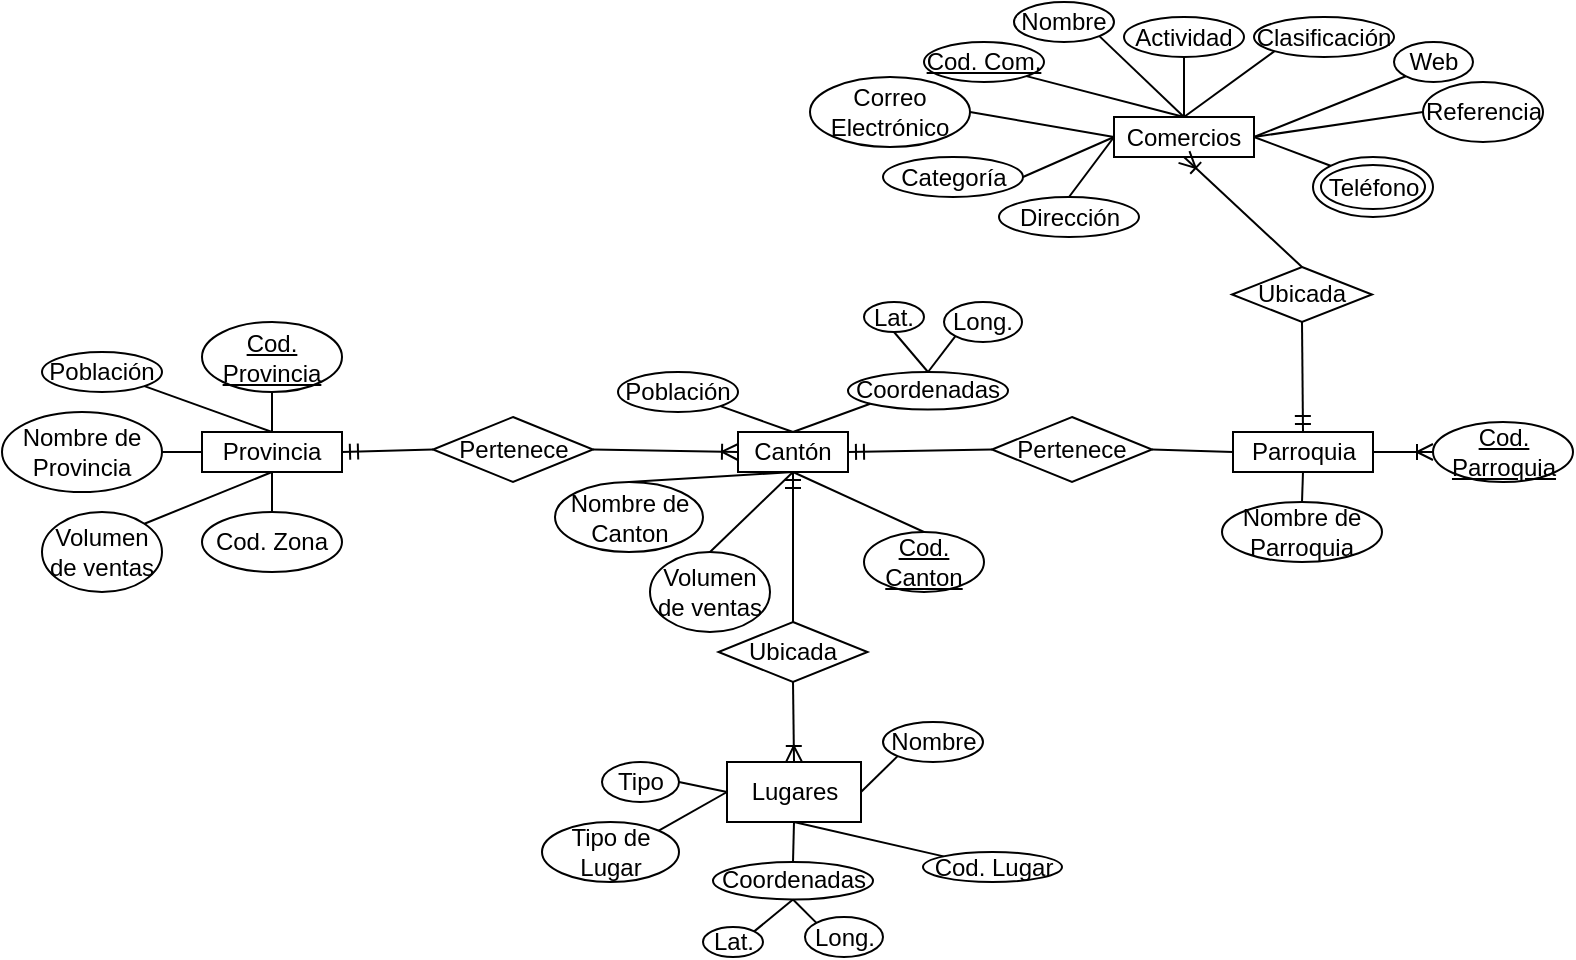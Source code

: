 <mxfile version="20.0.4" type="device"><diagram id="moovf3hBr82JsNGWDUgJ" name="Page-1"><mxGraphModel dx="1342" dy="606" grid="1" gridSize="10" guides="1" tooltips="1" connect="1" arrows="1" fold="1" page="1" pageScale="1" pageWidth="827" pageHeight="1169" math="0" shadow="0"><root><mxCell id="0"/><mxCell id="1" parent="0"/><mxCell id="hgR6uxP5I2aZs-sP-oSa-1" value="Comercios" style="rounded=0;whiteSpace=wrap;html=1;" parent="1" vertex="1"><mxGeometry x="577" y="67.5" width="70" height="20" as="geometry"/></mxCell><mxCell id="hgR6uxP5I2aZs-sP-oSa-2" value="Nombre" style="ellipse;whiteSpace=wrap;html=1;" parent="1" vertex="1"><mxGeometry x="527" y="10" width="50" height="20" as="geometry"/></mxCell><mxCell id="hgR6uxP5I2aZs-sP-oSa-3" value="Actividad" style="ellipse;whiteSpace=wrap;html=1;" parent="1" vertex="1"><mxGeometry x="582" y="17.5" width="60" height="20" as="geometry"/></mxCell><mxCell id="hgR6uxP5I2aZs-sP-oSa-4" value="Clasificación" style="ellipse;whiteSpace=wrap;html=1;" parent="1" vertex="1"><mxGeometry x="647" y="17.5" width="70" height="20" as="geometry"/></mxCell><mxCell id="hgR6uxP5I2aZs-sP-oSa-5" value="Dirección" style="ellipse;whiteSpace=wrap;html=1;" parent="1" vertex="1"><mxGeometry x="519.5" y="107.5" width="70" height="20" as="geometry"/></mxCell><mxCell id="hgR6uxP5I2aZs-sP-oSa-6" value="Categoría" style="ellipse;whiteSpace=wrap;html=1;" parent="1" vertex="1"><mxGeometry x="461.5" y="87.5" width="70" height="20" as="geometry"/></mxCell><mxCell id="hgR6uxP5I2aZs-sP-oSa-7" value="Referencia" style="ellipse;whiteSpace=wrap;html=1;" parent="1" vertex="1"><mxGeometry x="731.5" y="50" width="60" height="30" as="geometry"/></mxCell><mxCell id="hgR6uxP5I2aZs-sP-oSa-10" value="Correo Electrónico" style="ellipse;whiteSpace=wrap;html=1;" parent="1" vertex="1"><mxGeometry x="425" y="47.5" width="80" height="35" as="geometry"/></mxCell><mxCell id="hgR6uxP5I2aZs-sP-oSa-11" value="Web" style="ellipse;whiteSpace=wrap;html=1;" parent="1" vertex="1"><mxGeometry x="717" y="30" width="39.5" height="20" as="geometry"/></mxCell><mxCell id="hgR6uxP5I2aZs-sP-oSa-12" value="" style="endArrow=none;html=1;rounded=0;entryX=1;entryY=0.5;entryDx=0;entryDy=0;exitX=0;exitY=0;exitDx=0;exitDy=0;" parent="1" source="f1Tl1BO7B8V92Q2ChL5Q-2" target="hgR6uxP5I2aZs-sP-oSa-1" edge="1"><mxGeometry width="50" height="50" relative="1" as="geometry"><mxPoint x="676.373" y="92.929" as="sourcePoint"/><mxPoint x="617" y="187.5" as="targetPoint"/></mxGeometry></mxCell><mxCell id="hgR6uxP5I2aZs-sP-oSa-13" value="" style="endArrow=none;html=1;rounded=0;entryX=1;entryY=0.5;entryDx=0;entryDy=0;exitX=0;exitY=0.5;exitDx=0;exitDy=0;" parent="1" source="hgR6uxP5I2aZs-sP-oSa-7" target="hgR6uxP5I2aZs-sP-oSa-1" edge="1"><mxGeometry width="50" height="50" relative="1" as="geometry"><mxPoint x="567" y="237.5" as="sourcePoint"/><mxPoint x="617" y="187.5" as="targetPoint"/></mxGeometry></mxCell><mxCell id="hgR6uxP5I2aZs-sP-oSa-14" value="" style="endArrow=none;html=1;rounded=0;entryX=0;entryY=0.5;entryDx=0;entryDy=0;exitX=0.5;exitY=0;exitDx=0;exitDy=0;" parent="1" source="hgR6uxP5I2aZs-sP-oSa-5" target="hgR6uxP5I2aZs-sP-oSa-1" edge="1"><mxGeometry width="50" height="50" relative="1" as="geometry"><mxPoint x="567" y="237.5" as="sourcePoint"/><mxPoint x="617" y="187.5" as="targetPoint"/></mxGeometry></mxCell><mxCell id="hgR6uxP5I2aZs-sP-oSa-15" value="" style="endArrow=none;html=1;rounded=0;entryX=0;entryY=0.5;entryDx=0;entryDy=0;exitX=1;exitY=0.5;exitDx=0;exitDy=0;" parent="1" source="hgR6uxP5I2aZs-sP-oSa-6" target="hgR6uxP5I2aZs-sP-oSa-1" edge="1"><mxGeometry width="50" height="50" relative="1" as="geometry"><mxPoint x="567" y="237.5" as="sourcePoint"/><mxPoint x="617" y="187.5" as="targetPoint"/></mxGeometry></mxCell><mxCell id="hgR6uxP5I2aZs-sP-oSa-16" value="" style="endArrow=none;html=1;rounded=0;entryX=0;entryY=0.5;entryDx=0;entryDy=0;exitX=1;exitY=0.5;exitDx=0;exitDy=0;" parent="1" source="hgR6uxP5I2aZs-sP-oSa-10" target="hgR6uxP5I2aZs-sP-oSa-1" edge="1"><mxGeometry width="50" height="50" relative="1" as="geometry"><mxPoint x="537" y="82.5" as="sourcePoint"/><mxPoint x="617" y="187.5" as="targetPoint"/></mxGeometry></mxCell><mxCell id="hgR6uxP5I2aZs-sP-oSa-19" value="" style="endArrow=none;html=1;rounded=0;entryX=1;entryY=0.5;entryDx=0;entryDy=0;exitX=0;exitY=1;exitDx=0;exitDy=0;" parent="1" source="hgR6uxP5I2aZs-sP-oSa-11" target="hgR6uxP5I2aZs-sP-oSa-1" edge="1"><mxGeometry width="50" height="50" relative="1" as="geometry"><mxPoint x="567" y="237.5" as="sourcePoint"/><mxPoint x="617" y="187.5" as="targetPoint"/></mxGeometry></mxCell><mxCell id="hgR6uxP5I2aZs-sP-oSa-20" value="" style="endArrow=none;html=1;rounded=0;entryX=0;entryY=1;entryDx=0;entryDy=0;exitX=0.5;exitY=0;exitDx=0;exitDy=0;" parent="1" source="hgR6uxP5I2aZs-sP-oSa-1" target="hgR6uxP5I2aZs-sP-oSa-4" edge="1"><mxGeometry width="50" height="50" relative="1" as="geometry"><mxPoint x="567" y="237.5" as="sourcePoint"/><mxPoint x="617" y="187.5" as="targetPoint"/></mxGeometry></mxCell><mxCell id="hgR6uxP5I2aZs-sP-oSa-21" value="" style="endArrow=none;html=1;rounded=0;entryX=0.5;entryY=1;entryDx=0;entryDy=0;exitX=0.5;exitY=0;exitDx=0;exitDy=0;" parent="1" source="hgR6uxP5I2aZs-sP-oSa-1" target="hgR6uxP5I2aZs-sP-oSa-3" edge="1"><mxGeometry width="50" height="50" relative="1" as="geometry"><mxPoint x="567" y="237.5" as="sourcePoint"/><mxPoint x="617" y="187.5" as="targetPoint"/></mxGeometry></mxCell><mxCell id="hgR6uxP5I2aZs-sP-oSa-22" value="" style="endArrow=none;html=1;rounded=0;exitX=1;exitY=1;exitDx=0;exitDy=0;entryX=0.5;entryY=0;entryDx=0;entryDy=0;" parent="1" source="hgR6uxP5I2aZs-sP-oSa-2" target="hgR6uxP5I2aZs-sP-oSa-1" edge="1"><mxGeometry width="50" height="50" relative="1" as="geometry"><mxPoint x="567" y="237.5" as="sourcePoint"/><mxPoint x="617" y="187.5" as="targetPoint"/></mxGeometry></mxCell><mxCell id="hgR6uxP5I2aZs-sP-oSa-23" value="Provincia" style="rounded=0;whiteSpace=wrap;html=1;" parent="1" vertex="1"><mxGeometry x="121" y="225" width="70" height="20" as="geometry"/></mxCell><mxCell id="hgR6uxP5I2aZs-sP-oSa-24" value="&lt;u&gt;Cod. Provincia&lt;/u&gt;" style="ellipse;whiteSpace=wrap;html=1;" parent="1" vertex="1"><mxGeometry x="121" y="170" width="70" height="35" as="geometry"/></mxCell><mxCell id="hgR6uxP5I2aZs-sP-oSa-25" value="Cod. Zona" style="ellipse;whiteSpace=wrap;html=1;" parent="1" vertex="1"><mxGeometry x="121" y="265" width="70" height="30" as="geometry"/></mxCell><mxCell id="hgR6uxP5I2aZs-sP-oSa-26" value="Nombre de Provincia" style="ellipse;whiteSpace=wrap;html=1;" parent="1" vertex="1"><mxGeometry x="21" y="215" width="80" height="40" as="geometry"/></mxCell><mxCell id="hgR6uxP5I2aZs-sP-oSa-29" value="Cantón" style="rounded=0;whiteSpace=wrap;html=1;" parent="1" vertex="1"><mxGeometry x="389" y="225" width="55" height="20" as="geometry"/></mxCell><mxCell id="hgR6uxP5I2aZs-sP-oSa-31" value="Nombre de Canton" style="ellipse;whiteSpace=wrap;html=1;" parent="1" vertex="1"><mxGeometry x="297.5" y="250" width="74" height="35" as="geometry"/></mxCell><mxCell id="hgR6uxP5I2aZs-sP-oSa-32" value="Parroquia" style="whiteSpace=wrap;html=1;" parent="1" vertex="1"><mxGeometry x="636.5" y="225" width="70" height="20" as="geometry"/></mxCell><mxCell id="hgR6uxP5I2aZs-sP-oSa-33" value="&lt;u&gt;Cod. Canton&lt;/u&gt;" style="ellipse;whiteSpace=wrap;html=1;" parent="1" vertex="1"><mxGeometry x="452" y="275" width="60" height="30" as="geometry"/></mxCell><mxCell id="hgR6uxP5I2aZs-sP-oSa-35" value="Nombre de Parroquia" style="ellipse;whiteSpace=wrap;html=1;" parent="1" vertex="1"><mxGeometry x="631" y="260" width="80" height="30" as="geometry"/></mxCell><mxCell id="hgR6uxP5I2aZs-sP-oSa-36" value="Pertenece" style="rhombus;whiteSpace=wrap;html=1;" parent="1" vertex="1"><mxGeometry x="236.5" y="217.5" width="80" height="32.5" as="geometry"/></mxCell><mxCell id="hgR6uxP5I2aZs-sP-oSa-37" value="Pertenece" style="rhombus;whiteSpace=wrap;html=1;" parent="1" vertex="1"><mxGeometry x="516" y="217.5" width="80" height="32.5" as="geometry"/></mxCell><mxCell id="hgR6uxP5I2aZs-sP-oSa-41" value="" style="endArrow=none;html=1;rounded=0;exitX=0.5;exitY=1;exitDx=0;exitDy=0;entryX=0.5;entryY=0;entryDx=0;entryDy=0;" parent="1" source="hgR6uxP5I2aZs-sP-oSa-24" target="hgR6uxP5I2aZs-sP-oSa-23" edge="1"><mxGeometry width="50" height="50" relative="1" as="geometry"><mxPoint x="321" y="265" as="sourcePoint"/><mxPoint x="371" y="215" as="targetPoint"/></mxGeometry></mxCell><mxCell id="hgR6uxP5I2aZs-sP-oSa-42" value="" style="endArrow=none;html=1;rounded=0;exitX=1;exitY=0.5;exitDx=0;exitDy=0;entryX=0;entryY=0.5;entryDx=0;entryDy=0;" parent="1" source="hgR6uxP5I2aZs-sP-oSa-26" target="hgR6uxP5I2aZs-sP-oSa-23" edge="1"><mxGeometry width="50" height="50" relative="1" as="geometry"><mxPoint x="321" y="265" as="sourcePoint"/><mxPoint x="371" y="215" as="targetPoint"/></mxGeometry></mxCell><mxCell id="hgR6uxP5I2aZs-sP-oSa-44" value="" style="endArrow=ERmandOne;html=1;rounded=0;exitX=0;exitY=0.5;exitDx=0;exitDy=0;entryX=1;entryY=0.5;entryDx=0;entryDy=0;endFill=0;" parent="1" source="hgR6uxP5I2aZs-sP-oSa-37" target="hgR6uxP5I2aZs-sP-oSa-29" edge="1"><mxGeometry width="50" height="50" relative="1" as="geometry"><mxPoint x="341" y="255" as="sourcePoint"/><mxPoint x="391" y="205" as="targetPoint"/></mxGeometry></mxCell><mxCell id="hgR6uxP5I2aZs-sP-oSa-45" value="" style="endArrow=none;html=1;rounded=0;exitX=1;exitY=0.5;exitDx=0;exitDy=0;entryX=0;entryY=0.5;entryDx=0;entryDy=0;" parent="1" source="hgR6uxP5I2aZs-sP-oSa-37" target="hgR6uxP5I2aZs-sP-oSa-32" edge="1"><mxGeometry width="50" height="50" relative="1" as="geometry"><mxPoint x="341" y="255" as="sourcePoint"/><mxPoint x="391" y="205" as="targetPoint"/></mxGeometry></mxCell><mxCell id="hgR6uxP5I2aZs-sP-oSa-46" value="" style="endArrow=ERmandOne;html=1;rounded=0;entryX=1;entryY=0.5;entryDx=0;entryDy=0;exitX=0;exitY=0.5;exitDx=0;exitDy=0;endFill=0;" parent="1" source="hgR6uxP5I2aZs-sP-oSa-36" target="hgR6uxP5I2aZs-sP-oSa-23" edge="1"><mxGeometry width="50" height="50" relative="1" as="geometry"><mxPoint x="291" y="305" as="sourcePoint"/><mxPoint x="391" y="205" as="targetPoint"/></mxGeometry></mxCell><mxCell id="hgR6uxP5I2aZs-sP-oSa-47" value="" style="endArrow=ERoneToMany;html=1;rounded=0;exitX=1;exitY=0.5;exitDx=0;exitDy=0;entryX=0;entryY=0.5;entryDx=0;entryDy=0;endFill=0;" parent="1" source="hgR6uxP5I2aZs-sP-oSa-36" target="hgR6uxP5I2aZs-sP-oSa-29" edge="1"><mxGeometry width="50" height="50" relative="1" as="geometry"><mxPoint x="341" y="255" as="sourcePoint"/><mxPoint x="391" y="205" as="targetPoint"/></mxGeometry></mxCell><mxCell id="hgR6uxP5I2aZs-sP-oSa-48" value="" style="endArrow=none;html=1;rounded=0;exitX=0.5;exitY=1;exitDx=0;exitDy=0;entryX=0.5;entryY=0;entryDx=0;entryDy=0;" parent="1" source="hgR6uxP5I2aZs-sP-oSa-23" target="hgR6uxP5I2aZs-sP-oSa-25" edge="1"><mxGeometry width="50" height="50" relative="1" as="geometry"><mxPoint x="321" y="255" as="sourcePoint"/><mxPoint x="371" y="205" as="targetPoint"/></mxGeometry></mxCell><mxCell id="hgR6uxP5I2aZs-sP-oSa-49" value="Ubicada" style="rhombus;whiteSpace=wrap;html=1;" parent="1" vertex="1"><mxGeometry x="636" y="142.5" width="70" height="27.5" as="geometry"/></mxCell><mxCell id="hgR6uxP5I2aZs-sP-oSa-50" value="" style="endArrow=ERmandOne;html=1;rounded=0;entryX=0.5;entryY=0;entryDx=0;entryDy=0;exitX=0.5;exitY=1;exitDx=0;exitDy=0;endFill=0;" parent="1" source="hgR6uxP5I2aZs-sP-oSa-49" target="hgR6uxP5I2aZs-sP-oSa-32" edge="1"><mxGeometry width="50" height="50" relative="1" as="geometry"><mxPoint x="341" y="220" as="sourcePoint"/><mxPoint x="391" y="170" as="targetPoint"/></mxGeometry></mxCell><mxCell id="hgR6uxP5I2aZs-sP-oSa-51" value="" style="endArrow=none;html=1;rounded=0;entryX=0.5;entryY=0;entryDx=0;entryDy=0;exitX=0.5;exitY=1;exitDx=0;exitDy=0;startArrow=ERoneToMany;startFill=0;" parent="1" source="hgR6uxP5I2aZs-sP-oSa-1" target="hgR6uxP5I2aZs-sP-oSa-49" edge="1"><mxGeometry width="50" height="50" relative="1" as="geometry"><mxPoint x="471" y="210" as="sourcePoint"/><mxPoint x="686" y="110" as="targetPoint"/></mxGeometry></mxCell><mxCell id="hgR6uxP5I2aZs-sP-oSa-52" value="" style="endArrow=none;html=1;rounded=0;entryX=0.5;entryY=1;entryDx=0;entryDy=0;exitX=0.5;exitY=0;exitDx=0;exitDy=0;" parent="1" source="hgR6uxP5I2aZs-sP-oSa-31" target="hgR6uxP5I2aZs-sP-oSa-29" edge="1"><mxGeometry width="50" height="50" relative="1" as="geometry"><mxPoint x="341" y="300" as="sourcePoint"/><mxPoint x="391" y="250" as="targetPoint"/></mxGeometry></mxCell><mxCell id="hgR6uxP5I2aZs-sP-oSa-54" value="" style="endArrow=none;html=1;rounded=0;exitX=0.5;exitY=0;exitDx=0;exitDy=0;entryX=0.5;entryY=1;entryDx=0;entryDy=0;" parent="1" source="hgR6uxP5I2aZs-sP-oSa-33" target="hgR6uxP5I2aZs-sP-oSa-29" edge="1"><mxGeometry width="50" height="50" relative="1" as="geometry"><mxPoint x="341" y="300" as="sourcePoint"/><mxPoint x="391" y="250" as="targetPoint"/></mxGeometry></mxCell><mxCell id="hgR6uxP5I2aZs-sP-oSa-55" value="" style="endArrow=none;html=1;rounded=0;entryX=0.5;entryY=1;entryDx=0;entryDy=0;exitX=0.5;exitY=0;exitDx=0;exitDy=0;" parent="1" source="hgR6uxP5I2aZs-sP-oSa-35" target="hgR6uxP5I2aZs-sP-oSa-32" edge="1"><mxGeometry width="50" height="50" relative="1" as="geometry"><mxPoint x="346.5" y="210" as="sourcePoint"/><mxPoint x="396.5" y="160" as="targetPoint"/></mxGeometry></mxCell><mxCell id="hgR6uxP5I2aZs-sP-oSa-57" value="&lt;u&gt;Cod. Parroquia&lt;/u&gt;" style="ellipse;whiteSpace=wrap;html=1;" parent="1" vertex="1"><mxGeometry x="736.5" y="220" width="70" height="30" as="geometry"/></mxCell><mxCell id="hgR6uxP5I2aZs-sP-oSa-58" value="" style="endArrow=none;html=1;rounded=0;exitX=0;exitY=0.5;exitDx=0;exitDy=0;entryX=1;entryY=0.5;entryDx=0;entryDy=0;startArrow=ERoneToMany;startFill=0;" parent="1" source="hgR6uxP5I2aZs-sP-oSa-57" target="hgR6uxP5I2aZs-sP-oSa-32" edge="1"><mxGeometry width="50" height="50" relative="1" as="geometry"><mxPoint x="516.5" y="210" as="sourcePoint"/><mxPoint x="566.5" y="160" as="targetPoint"/></mxGeometry></mxCell><mxCell id="hgR6uxP5I2aZs-sP-oSa-59" value="Población" style="ellipse;whiteSpace=wrap;html=1;" parent="1" vertex="1"><mxGeometry x="329" y="195" width="60" height="20" as="geometry"/></mxCell><mxCell id="hgR6uxP5I2aZs-sP-oSa-60" value="" style="endArrow=none;html=1;rounded=0;exitX=1;exitY=1;exitDx=0;exitDy=0;entryX=0.5;entryY=0;entryDx=0;entryDy=0;" parent="1" source="hgR6uxP5I2aZs-sP-oSa-59" target="hgR6uxP5I2aZs-sP-oSa-29" edge="1"><mxGeometry width="50" height="50" relative="1" as="geometry"><mxPoint x="431" y="310" as="sourcePoint"/><mxPoint x="481" y="260" as="targetPoint"/></mxGeometry></mxCell><mxCell id="hgR6uxP5I2aZs-sP-oSa-61" value="Población" style="ellipse;whiteSpace=wrap;html=1;" parent="1" vertex="1"><mxGeometry x="41" y="185" width="60" height="20" as="geometry"/></mxCell><mxCell id="hgR6uxP5I2aZs-sP-oSa-62" value="" style="endArrow=none;html=1;rounded=0;exitX=1;exitY=1;exitDx=0;exitDy=0;entryX=0.5;entryY=0;entryDx=0;entryDy=0;" parent="1" source="hgR6uxP5I2aZs-sP-oSa-61" target="hgR6uxP5I2aZs-sP-oSa-23" edge="1"><mxGeometry width="50" height="50" relative="1" as="geometry"><mxPoint x="151" y="280" as="sourcePoint"/><mxPoint x="201" y="230" as="targetPoint"/></mxGeometry></mxCell><mxCell id="hgR6uxP5I2aZs-sP-oSa-63" value="Coordenadas" style="ellipse;whiteSpace=wrap;html=1;" parent="1" vertex="1"><mxGeometry x="444" y="195" width="80" height="18.75" as="geometry"/></mxCell><mxCell id="hgR6uxP5I2aZs-sP-oSa-64" value="" style="endArrow=none;html=1;rounded=0;exitX=0.5;exitY=0;exitDx=0;exitDy=0;entryX=0;entryY=1;entryDx=0;entryDy=0;" parent="1" source="hgR6uxP5I2aZs-sP-oSa-29" target="hgR6uxP5I2aZs-sP-oSa-63" edge="1"><mxGeometry width="50" height="50" relative="1" as="geometry"><mxPoint x="501" y="290" as="sourcePoint"/><mxPoint x="551" y="240" as="targetPoint"/></mxGeometry></mxCell><mxCell id="hgR6uxP5I2aZs-sP-oSa-65" value="Lat." style="ellipse;whiteSpace=wrap;html=1;" parent="1" vertex="1"><mxGeometry x="452" y="160" width="30" height="15" as="geometry"/></mxCell><mxCell id="hgR6uxP5I2aZs-sP-oSa-66" value="Long." style="ellipse;whiteSpace=wrap;html=1;" parent="1" vertex="1"><mxGeometry x="492" y="160" width="39" height="20" as="geometry"/></mxCell><mxCell id="hgR6uxP5I2aZs-sP-oSa-69" value="" style="endArrow=none;html=1;rounded=0;entryX=0;entryY=1;entryDx=0;entryDy=0;exitX=0.5;exitY=0;exitDx=0;exitDy=0;" parent="1" source="hgR6uxP5I2aZs-sP-oSa-63" target="hgR6uxP5I2aZs-sP-oSa-66" edge="1"><mxGeometry width="50" height="50" relative="1" as="geometry"><mxPoint x="501" y="290" as="sourcePoint"/><mxPoint x="551" y="240" as="targetPoint"/></mxGeometry></mxCell><mxCell id="hgR6uxP5I2aZs-sP-oSa-70" value="" style="endArrow=none;html=1;rounded=0;exitX=0.5;exitY=1;exitDx=0;exitDy=0;entryX=0.5;entryY=0;entryDx=0;entryDy=0;" parent="1" source="hgR6uxP5I2aZs-sP-oSa-65" target="hgR6uxP5I2aZs-sP-oSa-63" edge="1"><mxGeometry width="50" height="50" relative="1" as="geometry"><mxPoint x="501" y="290" as="sourcePoint"/><mxPoint x="551" y="240" as="targetPoint"/></mxGeometry></mxCell><mxCell id="hgR6uxP5I2aZs-sP-oSa-71" value="Lugares" style="rounded=0;whiteSpace=wrap;html=1;" parent="1" vertex="1"><mxGeometry x="383.5" y="390" width="67" height="30" as="geometry"/></mxCell><mxCell id="hgR6uxP5I2aZs-sP-oSa-76" value="Coordenadas" style="ellipse;whiteSpace=wrap;html=1;" parent="1" vertex="1"><mxGeometry x="376.5" y="440" width="80" height="18.75" as="geometry"/></mxCell><mxCell id="hgR6uxP5I2aZs-sP-oSa-77" value="Lat." style="ellipse;whiteSpace=wrap;html=1;" parent="1" vertex="1"><mxGeometry x="371.5" y="472.5" width="30" height="15" as="geometry"/></mxCell><mxCell id="hgR6uxP5I2aZs-sP-oSa-78" value="Long." style="ellipse;whiteSpace=wrap;html=1;" parent="1" vertex="1"><mxGeometry x="422.5" y="467.5" width="39" height="20" as="geometry"/></mxCell><mxCell id="hgR6uxP5I2aZs-sP-oSa-79" value="" style="endArrow=none;html=1;rounded=0;entryX=0;entryY=0;entryDx=0;entryDy=0;exitX=0.5;exitY=1;exitDx=0;exitDy=0;" parent="1" source="hgR6uxP5I2aZs-sP-oSa-76" target="hgR6uxP5I2aZs-sP-oSa-78" edge="1"><mxGeometry width="50" height="50" relative="1" as="geometry"><mxPoint x="431.5" y="535" as="sourcePoint"/><mxPoint x="481.5" y="485" as="targetPoint"/></mxGeometry></mxCell><mxCell id="hgR6uxP5I2aZs-sP-oSa-80" value="" style="endArrow=none;html=1;rounded=0;exitX=1;exitY=0;exitDx=0;exitDy=0;entryX=0.5;entryY=1;entryDx=0;entryDy=0;" parent="1" source="hgR6uxP5I2aZs-sP-oSa-77" target="hgR6uxP5I2aZs-sP-oSa-76" edge="1"><mxGeometry width="50" height="50" relative="1" as="geometry"><mxPoint x="431.5" y="535" as="sourcePoint"/><mxPoint x="481.5" y="485" as="targetPoint"/></mxGeometry></mxCell><mxCell id="hgR6uxP5I2aZs-sP-oSa-85" value="" style="endArrow=none;html=1;rounded=0;exitX=0.5;exitY=1;exitDx=0;exitDy=0;entryX=0.5;entryY=0;entryDx=0;entryDy=0;" parent="1" source="hgR6uxP5I2aZs-sP-oSa-71" target="hgR6uxP5I2aZs-sP-oSa-76" edge="1"><mxGeometry width="50" height="50" relative="1" as="geometry"><mxPoint x="501" y="340" as="sourcePoint"/><mxPoint x="551" y="290" as="targetPoint"/></mxGeometry></mxCell><mxCell id="hgR6uxP5I2aZs-sP-oSa-89" value="Ubicada" style="rhombus;whiteSpace=wrap;html=1;" parent="1" vertex="1"><mxGeometry x="379.25" y="320" width="74.5" height="30" as="geometry"/></mxCell><mxCell id="hgR6uxP5I2aZs-sP-oSa-91" value="" style="endArrow=ERoneToMany;html=1;rounded=0;exitX=0.5;exitY=1;exitDx=0;exitDy=0;entryX=0.5;entryY=0;entryDx=0;entryDy=0;endFill=0;" parent="1" source="hgR6uxP5I2aZs-sP-oSa-89" target="hgR6uxP5I2aZs-sP-oSa-71" edge="1"><mxGeometry width="50" height="50" relative="1" as="geometry"><mxPoint x="501" y="310" as="sourcePoint"/><mxPoint x="551" y="260" as="targetPoint"/></mxGeometry></mxCell><mxCell id="hgR6uxP5I2aZs-sP-oSa-92" value="Tipo" style="ellipse;whiteSpace=wrap;html=1;" parent="1" vertex="1"><mxGeometry x="321" y="390" width="38.5" height="20" as="geometry"/></mxCell><mxCell id="hgR6uxP5I2aZs-sP-oSa-93" value="Tipo de Lugar" style="ellipse;whiteSpace=wrap;html=1;" parent="1" vertex="1"><mxGeometry x="291" y="420" width="68.5" height="30" as="geometry"/></mxCell><mxCell id="hgR6uxP5I2aZs-sP-oSa-94" value="" style="endArrow=none;html=1;rounded=0;exitX=1;exitY=0.5;exitDx=0;exitDy=0;entryX=0;entryY=0.5;entryDx=0;entryDy=0;" parent="1" source="hgR6uxP5I2aZs-sP-oSa-92" target="hgR6uxP5I2aZs-sP-oSa-71" edge="1"><mxGeometry width="50" height="50" relative="1" as="geometry"><mxPoint x="501" y="400" as="sourcePoint"/><mxPoint x="551" y="350" as="targetPoint"/></mxGeometry></mxCell><mxCell id="hgR6uxP5I2aZs-sP-oSa-95" value="" style="endArrow=none;html=1;rounded=0;exitX=1;exitY=0;exitDx=0;exitDy=0;entryX=0;entryY=0.5;entryDx=0;entryDy=0;" parent="1" source="hgR6uxP5I2aZs-sP-oSa-93" target="hgR6uxP5I2aZs-sP-oSa-71" edge="1"><mxGeometry width="50" height="50" relative="1" as="geometry"><mxPoint x="501" y="400" as="sourcePoint"/><mxPoint x="551" y="350" as="targetPoint"/></mxGeometry></mxCell><mxCell id="hgR6uxP5I2aZs-sP-oSa-96" value="Cod. Lugar" style="ellipse;whiteSpace=wrap;html=1;" parent="1" vertex="1"><mxGeometry x="481.5" y="435" width="69.5" height="15" as="geometry"/></mxCell><mxCell id="hgR6uxP5I2aZs-sP-oSa-97" value="" style="endArrow=none;html=1;rounded=0;exitX=0.5;exitY=1;exitDx=0;exitDy=0;entryX=0;entryY=0;entryDx=0;entryDy=0;" parent="1" source="hgR6uxP5I2aZs-sP-oSa-71" target="hgR6uxP5I2aZs-sP-oSa-96" edge="1"><mxGeometry width="50" height="50" relative="1" as="geometry"><mxPoint x="501" y="400" as="sourcePoint"/><mxPoint x="551" y="350" as="targetPoint"/></mxGeometry></mxCell><mxCell id="hgR6uxP5I2aZs-sP-oSa-99" value="Nombre" style="ellipse;whiteSpace=wrap;html=1;" parent="1" vertex="1"><mxGeometry x="461.5" y="370" width="50" height="20" as="geometry"/></mxCell><mxCell id="hgR6uxP5I2aZs-sP-oSa-100" value="" style="endArrow=none;html=1;rounded=0;exitX=1;exitY=0.5;exitDx=0;exitDy=0;entryX=0;entryY=1;entryDx=0;entryDy=0;" parent="1" source="hgR6uxP5I2aZs-sP-oSa-71" target="hgR6uxP5I2aZs-sP-oSa-99" edge="1"><mxGeometry width="50" height="50" relative="1" as="geometry"><mxPoint x="501" y="400" as="sourcePoint"/><mxPoint x="551" y="350" as="targetPoint"/></mxGeometry></mxCell><mxCell id="hgR6uxP5I2aZs-sP-oSa-101" value="Volumen de ventas" style="ellipse;whiteSpace=wrap;html=1;" parent="1" vertex="1"><mxGeometry x="345" y="285" width="60" height="40" as="geometry"/></mxCell><mxCell id="hgR6uxP5I2aZs-sP-oSa-102" value="" style="endArrow=none;html=1;rounded=0;exitX=0.5;exitY=0;exitDx=0;exitDy=0;entryX=0.5;entryY=1;entryDx=0;entryDy=0;" parent="1" source="hgR6uxP5I2aZs-sP-oSa-101" target="hgR6uxP5I2aZs-sP-oSa-29" edge="1"><mxGeometry width="50" height="50" relative="1" as="geometry"><mxPoint x="501" y="300" as="sourcePoint"/><mxPoint x="411" y="250" as="targetPoint"/></mxGeometry></mxCell><mxCell id="hgR6uxP5I2aZs-sP-oSa-103" value="" style="endArrow=ERmandOne;html=1;rounded=0;exitX=0.5;exitY=0;exitDx=0;exitDy=0;entryX=0.5;entryY=1;entryDx=0;entryDy=0;endFill=0;" parent="1" source="hgR6uxP5I2aZs-sP-oSa-89" target="hgR6uxP5I2aZs-sP-oSa-29" edge="1"><mxGeometry width="50" height="50" relative="1" as="geometry"><mxPoint x="471" y="400" as="sourcePoint"/><mxPoint x="421" y="260" as="targetPoint"/></mxGeometry></mxCell><mxCell id="hgR6uxP5I2aZs-sP-oSa-104" value="Volumen de ventas" style="ellipse;whiteSpace=wrap;html=1;" parent="1" vertex="1"><mxGeometry x="41" y="265" width="60" height="40" as="geometry"/></mxCell><mxCell id="hgR6uxP5I2aZs-sP-oSa-105" value="" style="endArrow=none;html=1;rounded=0;exitX=1;exitY=0;exitDx=0;exitDy=0;entryX=0.5;entryY=1;entryDx=0;entryDy=0;" parent="1" source="hgR6uxP5I2aZs-sP-oSa-104" target="hgR6uxP5I2aZs-sP-oSa-23" edge="1"><mxGeometry width="50" height="50" relative="1" as="geometry"><mxPoint x="471" y="340" as="sourcePoint"/><mxPoint x="521" y="290" as="targetPoint"/></mxGeometry></mxCell><mxCell id="SYts_prlEwRhLOz_gUEU-1" value="&lt;u&gt;Cod. Com.&lt;/u&gt;" style="ellipse;whiteSpace=wrap;html=1;" parent="1" vertex="1"><mxGeometry x="482" y="30" width="60" height="20" as="geometry"/></mxCell><mxCell id="SYts_prlEwRhLOz_gUEU-3" value="" style="endArrow=none;html=1;rounded=0;entryX=1;entryY=1;entryDx=0;entryDy=0;exitX=0.5;exitY=0;exitDx=0;exitDy=0;" parent="1" source="hgR6uxP5I2aZs-sP-oSa-1" target="SYts_prlEwRhLOz_gUEU-1" edge="1"><mxGeometry width="50" height="50" relative="1" as="geometry"><mxPoint x="576.5" y="317.5" as="sourcePoint"/><mxPoint x="626.5" y="267.5" as="targetPoint"/></mxGeometry></mxCell><mxCell id="f1Tl1BO7B8V92Q2ChL5Q-2" value="Teléfono" style="ellipse;shape=doubleEllipse;whiteSpace=wrap;html=1;" vertex="1" parent="1"><mxGeometry x="676.5" y="87.5" width="60" height="30" as="geometry"/></mxCell></root></mxGraphModel></diagram></mxfile>